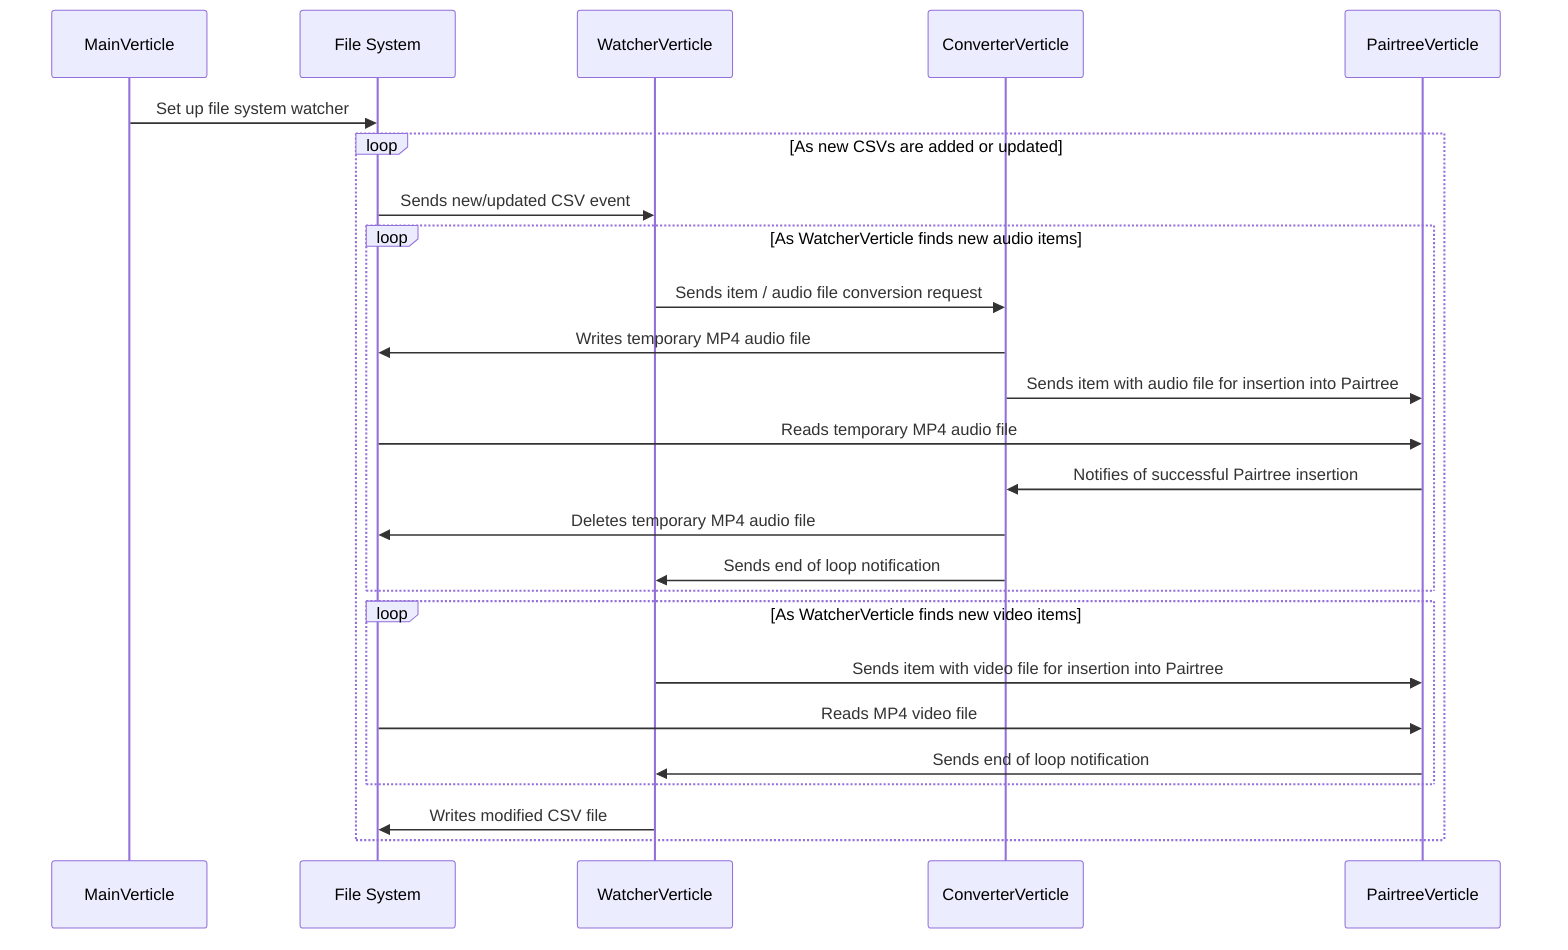 sequenceDiagram

MainVerticle->>File System: Set up file system watcher

loop As new CSVs are added or updated
 File System->>WatcherVerticle: Sends new/updated CSV event

 loop As WatcherVerticle finds new audio items
  WatcherVerticle->>ConverterVerticle: Sends item / audio file conversion request
  ConverterVerticle->>File System: Writes temporary MP4 audio file
  ConverterVerticle->>PairtreeVerticle: Sends item with audio file for insertion into Pairtree
  File System->>PairtreeVerticle: Reads temporary MP4 audio file
  PairtreeVerticle->>ConverterVerticle: Notifies of successful Pairtree insertion
  ConverterVerticle->>File System: Deletes temporary MP4 audio file
  ConverterVerticle->>WatcherVerticle: Sends end of loop notification
 end

 loop As WatcherVerticle finds new video items
  WatcherVerticle->>PairtreeVerticle: Sends item with video file for insertion into Pairtree
  File System->>PairtreeVerticle: Reads MP4 video file
  PairtreeVerticle->>WatcherVerticle: Sends end of loop notification
 end

 WatcherVerticle->>File System: Writes modified CSV file
end